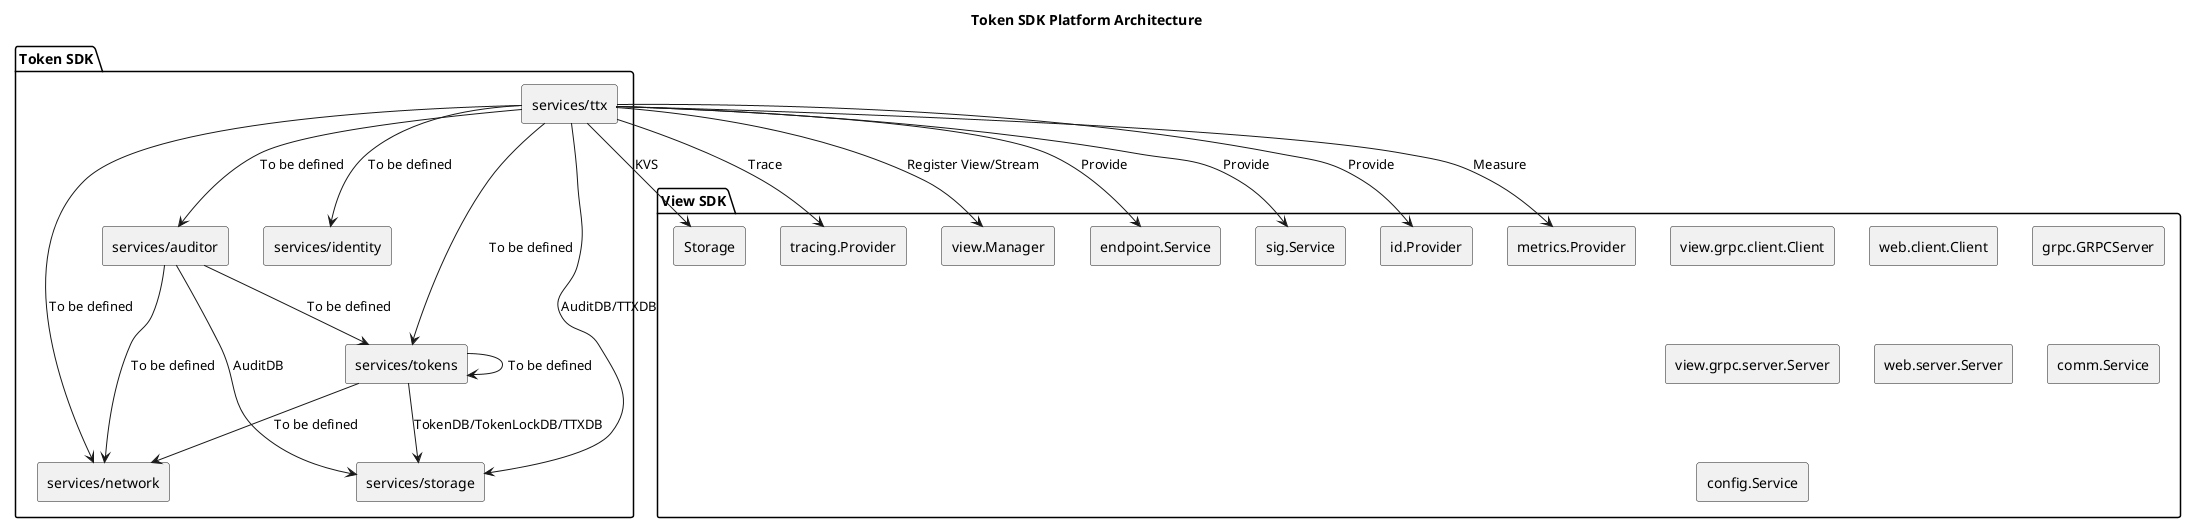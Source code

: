 @startuml
skinparam componentStyle rectangle

title Token SDK Platform Architecture

package "View SDK" {
  [view.grpc.client.Client]
  [web.client.Client]
  [grpc.GRPCServer]
  [view.grpc.server.Server]
  [web.server.Server]
  [view.Manager]
  [comm.Service]
  [endpoint.Service]
  [sig.Service]
  [id.Provider]
  [config.Service]
  [metrics.Provider]
  [Storage]
  [tracing.Provider]
}

package "Token SDK" {
  [services/ttx] -->  [sig.Service] : Provide
  [services/ttx] -->  [id.Provider] : Provide
  [services/ttx] -->  [Storage] : KVS
  [services/ttx] -->  [endpoint.Service] : Provide
  [services/ttx] --> [tracing.Provider] : Trace
  [services/ttx] --> [metrics.Provider] : Measure
  [services/ttx] --> [view.Manager] : Register View/Stream

  [services/ttx] --> [services/auditor] :  To be defined
  [services/ttx] --> [services/tokens] :  To be defined
  [services/ttx] --> [services/storage] :  AuditDB/TTXDB
  [services/ttx] --> [services/network] : To be defined
  [services/ttx] --> [services/identity] : To be defined

  [services/auditor] --> [services/network] : To be defined
  [services/auditor] --> [services/storage] : AuditDB
  [services/auditor] --> [services/tokens] : To be defined

  [services/tokens] --> [services/network] : To be defined
  [services/tokens] --> [services/storage] : TokenDB/TokenLockDB/TTXDB
  [services/tokens] --> [services/tokens] : To be defined
}

@enduml
